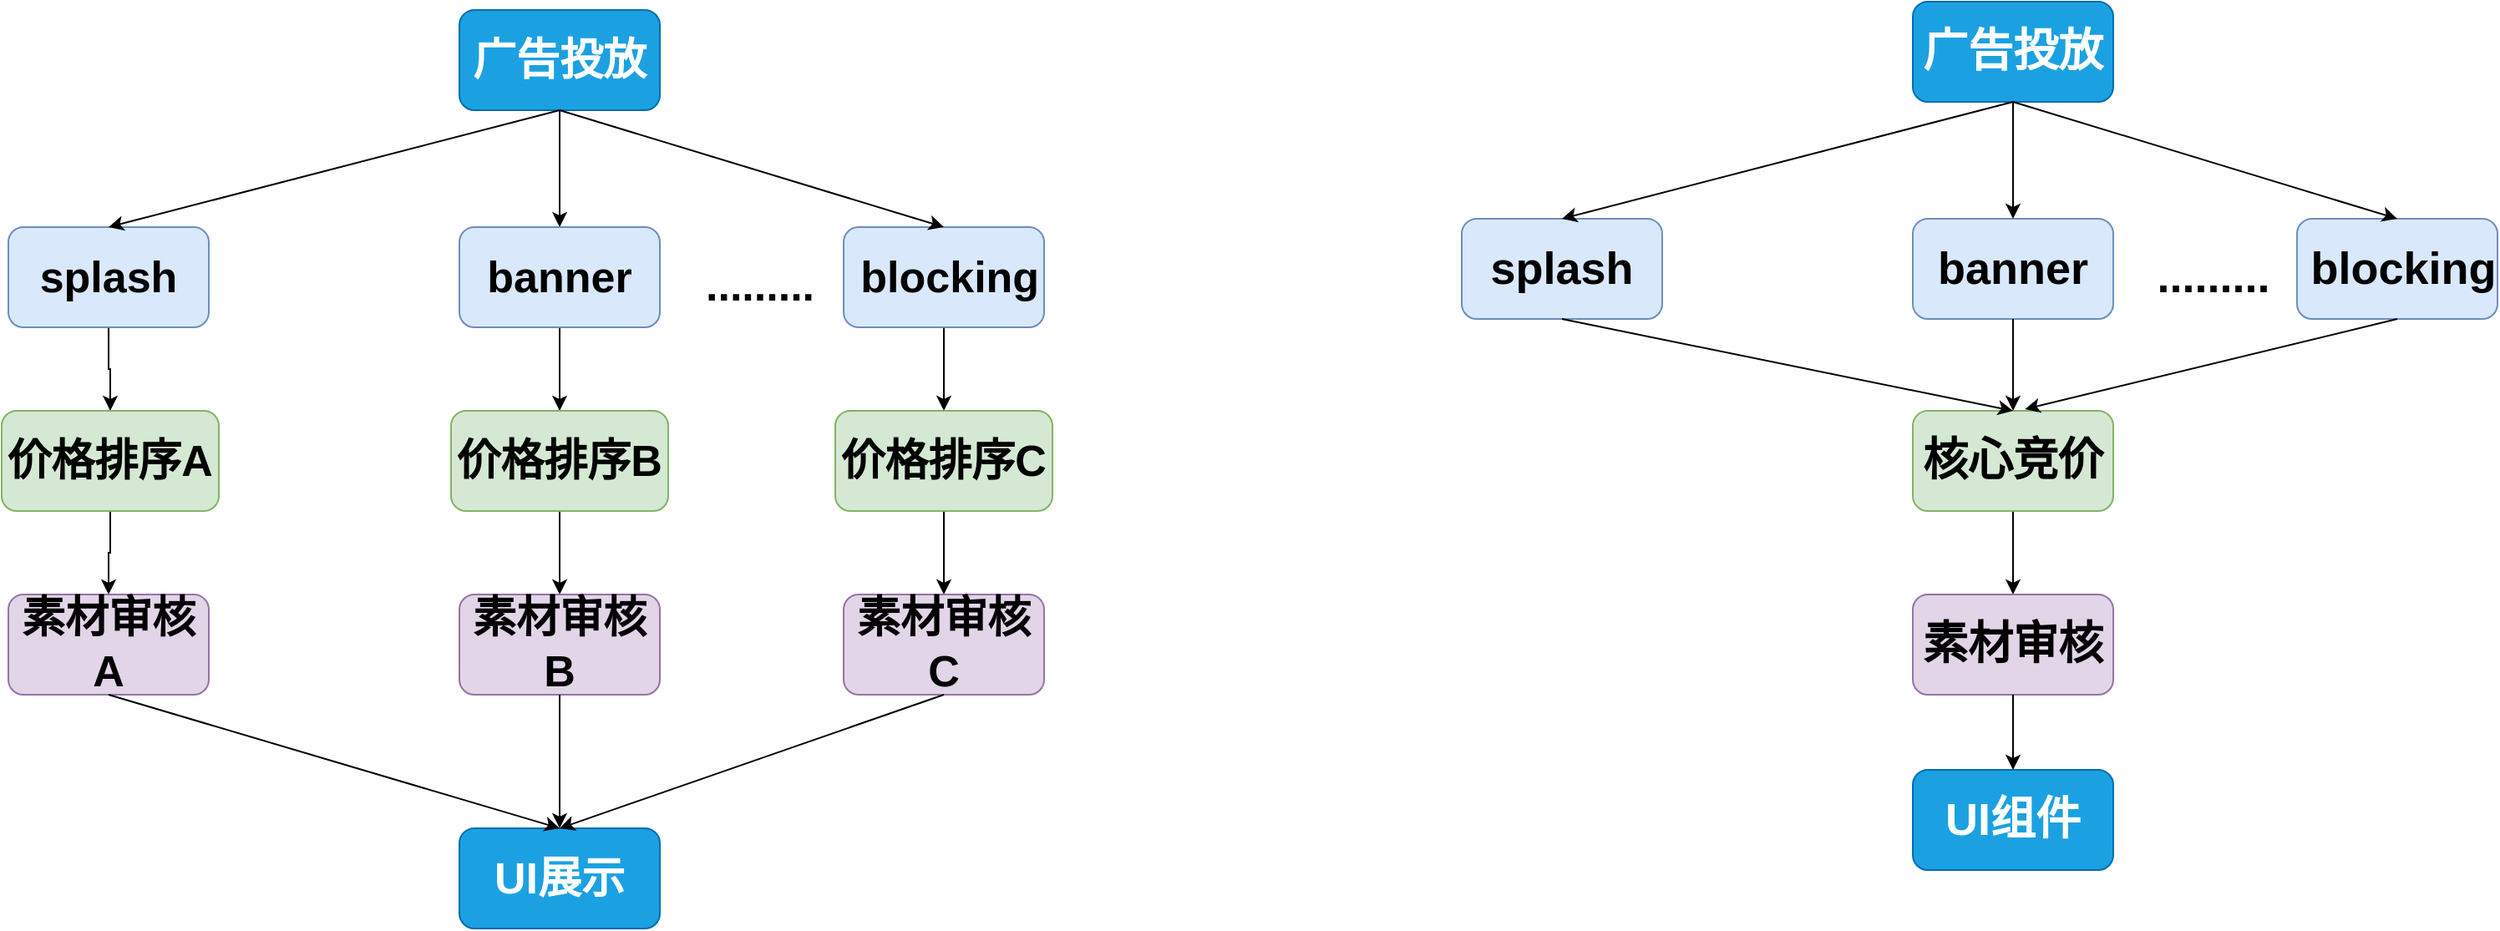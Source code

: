 <mxfile version="24.8.1">
  <diagram name="第 1 页" id="rA3CSkZyIX9aaA3WpsyF">
    <mxGraphModel dx="1822" dy="992" grid="1" gridSize="10" guides="1" tooltips="1" connect="1" arrows="1" fold="1" page="1" pageScale="1" pageWidth="827" pageHeight="1169" math="0" shadow="0">
      <root>
        <mxCell id="0" />
        <mxCell id="1" parent="0" />
        <mxCell id="4Tl61U_cerP0yscG39lJ-1" value="广告投放" style="rounded=1;whiteSpace=wrap;html=1;fillColor=#1ba1e2;fontColor=#ffffff;strokeColor=#006EAF;fontSize=26;fontStyle=1" parent="1" vertex="1">
          <mxGeometry x="340" y="100" width="120" height="60" as="geometry" />
        </mxCell>
        <mxCell id="4Tl61U_cerP0yscG39lJ-16" style="edgeStyle=orthogonalEdgeStyle;rounded=0;orthogonalLoop=1;jettySize=auto;html=1;entryX=0.5;entryY=0;entryDx=0;entryDy=0;fontSize=26;fontStyle=1" parent="1" source="4Tl61U_cerP0yscG39lJ-2" target="4Tl61U_cerP0yscG39lJ-13" edge="1">
          <mxGeometry relative="1" as="geometry" />
        </mxCell>
        <mxCell id="4Tl61U_cerP0yscG39lJ-2" value="splash" style="rounded=1;whiteSpace=wrap;html=1;fillColor=#dae8fc;strokeColor=#6c8ebf;fontSize=26;fontStyle=1" parent="1" vertex="1">
          <mxGeometry x="70" y="230" width="120" height="60" as="geometry" />
        </mxCell>
        <mxCell id="4Tl61U_cerP0yscG39lJ-17" value="" style="edgeStyle=orthogonalEdgeStyle;rounded=0;orthogonalLoop=1;jettySize=auto;html=1;fontSize=26;fontStyle=1" parent="1" source="4Tl61U_cerP0yscG39lJ-4" target="4Tl61U_cerP0yscG39lJ-14" edge="1">
          <mxGeometry relative="1" as="geometry" />
        </mxCell>
        <mxCell id="4Tl61U_cerP0yscG39lJ-4" value="banner" style="rounded=1;whiteSpace=wrap;html=1;fillColor=#dae8fc;strokeColor=#6c8ebf;fontSize=26;fontStyle=1" parent="1" vertex="1">
          <mxGeometry x="340" y="230" width="120" height="60" as="geometry" />
        </mxCell>
        <mxCell id="4Tl61U_cerP0yscG39lJ-18" value="" style="edgeStyle=orthogonalEdgeStyle;rounded=0;orthogonalLoop=1;jettySize=auto;html=1;fontSize=26;fontStyle=1" parent="1" source="4Tl61U_cerP0yscG39lJ-6" target="4Tl61U_cerP0yscG39lJ-15" edge="1">
          <mxGeometry relative="1" as="geometry" />
        </mxCell>
        <mxCell id="4Tl61U_cerP0yscG39lJ-6" value="&amp;nbsp;blocking" style="rounded=1;whiteSpace=wrap;html=1;fillColor=#dae8fc;strokeColor=#6c8ebf;fontSize=26;fontStyle=1" parent="1" vertex="1">
          <mxGeometry x="570" y="230" width="120" height="60" as="geometry" />
        </mxCell>
        <mxCell id="4Tl61U_cerP0yscG39lJ-9" value="" style="endArrow=classic;html=1;rounded=0;exitX=0.5;exitY=1;exitDx=0;exitDy=0;entryX=0.5;entryY=0;entryDx=0;entryDy=0;fontSize=26;fontStyle=1" parent="1" source="4Tl61U_cerP0yscG39lJ-1" target="4Tl61U_cerP0yscG39lJ-2" edge="1">
          <mxGeometry width="50" height="50" relative="1" as="geometry">
            <mxPoint x="260" y="400" as="sourcePoint" />
            <mxPoint x="310" y="350" as="targetPoint" />
          </mxGeometry>
        </mxCell>
        <mxCell id="4Tl61U_cerP0yscG39lJ-10" value="" style="endArrow=classic;html=1;rounded=0;exitX=0.5;exitY=1;exitDx=0;exitDy=0;fontSize=26;fontStyle=1" parent="1" source="4Tl61U_cerP0yscG39lJ-1" target="4Tl61U_cerP0yscG39lJ-4" edge="1">
          <mxGeometry width="50" height="50" relative="1" as="geometry">
            <mxPoint x="270" y="430" as="sourcePoint" />
            <mxPoint x="320" y="380" as="targetPoint" />
          </mxGeometry>
        </mxCell>
        <mxCell id="4Tl61U_cerP0yscG39lJ-11" value="" style="endArrow=classic;html=1;rounded=0;entryX=0.5;entryY=0;entryDx=0;entryDy=0;exitX=0.5;exitY=1;exitDx=0;exitDy=0;fontSize=26;fontStyle=1" parent="1" source="4Tl61U_cerP0yscG39lJ-1" target="4Tl61U_cerP0yscG39lJ-6" edge="1">
          <mxGeometry width="50" height="50" relative="1" as="geometry">
            <mxPoint x="250" y="460" as="sourcePoint" />
            <mxPoint x="300" y="410" as="targetPoint" />
          </mxGeometry>
        </mxCell>
        <mxCell id="4Tl61U_cerP0yscG39lJ-12" value="&lt;font style=&quot;font-size: 26px;&quot;&gt;.........&lt;/font&gt;" style="text;html=1;align=center;verticalAlign=middle;whiteSpace=wrap;rounded=0;fontSize=26;fontStyle=1" parent="1" vertex="1">
          <mxGeometry x="490" y="250" width="60" height="30" as="geometry" />
        </mxCell>
        <mxCell id="4Tl61U_cerP0yscG39lJ-22" value="" style="edgeStyle=orthogonalEdgeStyle;rounded=0;orthogonalLoop=1;jettySize=auto;html=1;fontSize=26;fontStyle=1" parent="1" source="4Tl61U_cerP0yscG39lJ-13" target="4Tl61U_cerP0yscG39lJ-19" edge="1">
          <mxGeometry relative="1" as="geometry" />
        </mxCell>
        <mxCell id="4Tl61U_cerP0yscG39lJ-13" value="价格排序A" style="rounded=1;whiteSpace=wrap;html=1;fillColor=#d5e8d4;strokeColor=#82b366;fontSize=26;fontStyle=1" parent="1" vertex="1">
          <mxGeometry x="66" y="340" width="130" height="60" as="geometry" />
        </mxCell>
        <mxCell id="4Tl61U_cerP0yscG39lJ-23" value="" style="edgeStyle=orthogonalEdgeStyle;rounded=0;orthogonalLoop=1;jettySize=auto;html=1;fontSize=26;fontStyle=1" parent="1" source="4Tl61U_cerP0yscG39lJ-14" target="4Tl61U_cerP0yscG39lJ-20" edge="1">
          <mxGeometry relative="1" as="geometry" />
        </mxCell>
        <mxCell id="4Tl61U_cerP0yscG39lJ-14" value="价格排序B" style="rounded=1;whiteSpace=wrap;html=1;fillColor=#d5e8d4;strokeColor=#82b366;fontSize=26;fontStyle=1" parent="1" vertex="1">
          <mxGeometry x="335" y="340" width="130" height="60" as="geometry" />
        </mxCell>
        <mxCell id="4Tl61U_cerP0yscG39lJ-24" value="" style="edgeStyle=orthogonalEdgeStyle;rounded=0;orthogonalLoop=1;jettySize=auto;html=1;fontSize=26;fontStyle=1" parent="1" source="4Tl61U_cerP0yscG39lJ-15" target="4Tl61U_cerP0yscG39lJ-21" edge="1">
          <mxGeometry relative="1" as="geometry" />
        </mxCell>
        <mxCell id="4Tl61U_cerP0yscG39lJ-15" value="价格排序C" style="rounded=1;whiteSpace=wrap;html=1;fillColor=#d5e8d4;strokeColor=#82b366;fontSize=26;fontStyle=1" parent="1" vertex="1">
          <mxGeometry x="565" y="340" width="130" height="60" as="geometry" />
        </mxCell>
        <mxCell id="4Tl61U_cerP0yscG39lJ-19" value="素材审核A" style="rounded=1;whiteSpace=wrap;html=1;fillColor=#e1d5e7;strokeColor=#9673a6;fontSize=26;fontStyle=1" parent="1" vertex="1">
          <mxGeometry x="70" y="450" width="120" height="60" as="geometry" />
        </mxCell>
        <mxCell id="4Tl61U_cerP0yscG39lJ-20" value="素材审核B" style="rounded=1;whiteSpace=wrap;html=1;fillColor=#e1d5e7;strokeColor=#9673a6;fontSize=26;fontStyle=1" parent="1" vertex="1">
          <mxGeometry x="340" y="450" width="120" height="60" as="geometry" />
        </mxCell>
        <mxCell id="4Tl61U_cerP0yscG39lJ-21" value="素材审核C" style="rounded=1;whiteSpace=wrap;html=1;fillColor=#e1d5e7;strokeColor=#9673a6;fontSize=26;fontStyle=1" parent="1" vertex="1">
          <mxGeometry x="570" y="450" width="120" height="60" as="geometry" />
        </mxCell>
        <mxCell id="4Tl61U_cerP0yscG39lJ-25" value="UI展示" style="rounded=1;whiteSpace=wrap;html=1;fillColor=#1ba1e2;strokeColor=#006EAF;fontColor=#ffffff;fontSize=26;fontStyle=1" parent="1" vertex="1">
          <mxGeometry x="340" y="590" width="120" height="60" as="geometry" />
        </mxCell>
        <mxCell id="4Tl61U_cerP0yscG39lJ-26" value="" style="endArrow=classic;html=1;rounded=0;exitX=0.5;exitY=1;exitDx=0;exitDy=0;entryX=0.5;entryY=0;entryDx=0;entryDy=0;fontSize=26;fontStyle=1" parent="1" source="4Tl61U_cerP0yscG39lJ-19" target="4Tl61U_cerP0yscG39lJ-25" edge="1">
          <mxGeometry width="50" height="50" relative="1" as="geometry">
            <mxPoint x="170" y="660" as="sourcePoint" />
            <mxPoint x="220" y="610" as="targetPoint" />
          </mxGeometry>
        </mxCell>
        <mxCell id="4Tl61U_cerP0yscG39lJ-27" value="" style="endArrow=classic;html=1;rounded=0;exitX=0.5;exitY=1;exitDx=0;exitDy=0;entryX=0.5;entryY=0;entryDx=0;entryDy=0;fontSize=26;fontStyle=1" parent="1" source="4Tl61U_cerP0yscG39lJ-20" target="4Tl61U_cerP0yscG39lJ-25" edge="1">
          <mxGeometry width="50" height="50" relative="1" as="geometry">
            <mxPoint x="180" y="670" as="sourcePoint" />
            <mxPoint x="230" y="620" as="targetPoint" />
          </mxGeometry>
        </mxCell>
        <mxCell id="4Tl61U_cerP0yscG39lJ-28" value="" style="endArrow=classic;html=1;rounded=0;exitX=0.5;exitY=1;exitDx=0;exitDy=0;entryX=0.5;entryY=0;entryDx=0;entryDy=0;fontSize=26;fontStyle=1" parent="1" source="4Tl61U_cerP0yscG39lJ-21" target="4Tl61U_cerP0yscG39lJ-25" edge="1">
          <mxGeometry width="50" height="50" relative="1" as="geometry">
            <mxPoint x="590" y="650" as="sourcePoint" />
            <mxPoint x="640" y="600" as="targetPoint" />
          </mxGeometry>
        </mxCell>
        <mxCell id="4Tl61U_cerP0yscG39lJ-29" value="广告投放" style="rounded=1;whiteSpace=wrap;html=1;fillColor=#1ba1e2;fontColor=#ffffff;strokeColor=#006EAF;fontSize=27;fontStyle=1" parent="1" vertex="1">
          <mxGeometry x="1210" y="95" width="120" height="60" as="geometry" />
        </mxCell>
        <mxCell id="4Tl61U_cerP0yscG39lJ-31" value="splash" style="rounded=1;whiteSpace=wrap;html=1;fillColor=#dae8fc;strokeColor=#6c8ebf;fontSize=27;fontStyle=1" parent="1" vertex="1">
          <mxGeometry x="940" y="225" width="120" height="60" as="geometry" />
        </mxCell>
        <mxCell id="4Tl61U_cerP0yscG39lJ-33" value="banner" style="rounded=1;whiteSpace=wrap;html=1;fillColor=#dae8fc;strokeColor=#6c8ebf;fontSize=27;fontStyle=1" parent="1" vertex="1">
          <mxGeometry x="1210" y="225" width="120" height="60" as="geometry" />
        </mxCell>
        <mxCell id="4Tl61U_cerP0yscG39lJ-35" value="&amp;nbsp;blocking" style="rounded=1;whiteSpace=wrap;html=1;fillColor=#dae8fc;strokeColor=#6c8ebf;fontSize=27;fontStyle=1" parent="1" vertex="1">
          <mxGeometry x="1440" y="225" width="120" height="60" as="geometry" />
        </mxCell>
        <mxCell id="4Tl61U_cerP0yscG39lJ-36" value="" style="endArrow=classic;html=1;rounded=0;exitX=0.5;exitY=1;exitDx=0;exitDy=0;entryX=0.5;entryY=0;entryDx=0;entryDy=0;fontSize=27;fontStyle=1" parent="1" source="4Tl61U_cerP0yscG39lJ-29" target="4Tl61U_cerP0yscG39lJ-31" edge="1">
          <mxGeometry width="50" height="50" relative="1" as="geometry">
            <mxPoint x="1130" y="395" as="sourcePoint" />
            <mxPoint x="1180" y="345" as="targetPoint" />
          </mxGeometry>
        </mxCell>
        <mxCell id="4Tl61U_cerP0yscG39lJ-37" value="" style="endArrow=classic;html=1;rounded=0;exitX=0.5;exitY=1;exitDx=0;exitDy=0;fontSize=27;fontStyle=1" parent="1" source="4Tl61U_cerP0yscG39lJ-29" target="4Tl61U_cerP0yscG39lJ-33" edge="1">
          <mxGeometry width="50" height="50" relative="1" as="geometry">
            <mxPoint x="1140" y="425" as="sourcePoint" />
            <mxPoint x="1190" y="375" as="targetPoint" />
          </mxGeometry>
        </mxCell>
        <mxCell id="4Tl61U_cerP0yscG39lJ-38" value="" style="endArrow=classic;html=1;rounded=0;entryX=0.5;entryY=0;entryDx=0;entryDy=0;exitX=0.5;exitY=1;exitDx=0;exitDy=0;fontSize=27;fontStyle=1" parent="1" source="4Tl61U_cerP0yscG39lJ-29" target="4Tl61U_cerP0yscG39lJ-35" edge="1">
          <mxGeometry width="50" height="50" relative="1" as="geometry">
            <mxPoint x="1120" y="455" as="sourcePoint" />
            <mxPoint x="1170" y="405" as="targetPoint" />
          </mxGeometry>
        </mxCell>
        <mxCell id="4Tl61U_cerP0yscG39lJ-39" value="&lt;font style=&quot;font-size: 27px;&quot;&gt;.........&lt;/font&gt;" style="text;html=1;align=center;verticalAlign=middle;whiteSpace=wrap;rounded=0;fontSize=27;fontStyle=1" parent="1" vertex="1">
          <mxGeometry x="1360" y="245" width="60" height="30" as="geometry" />
        </mxCell>
        <mxCell id="4Tl61U_cerP0yscG39lJ-42" value="" style="edgeStyle=orthogonalEdgeStyle;rounded=0;orthogonalLoop=1;jettySize=auto;html=1;fontSize=27;fontStyle=1" parent="1" source="4Tl61U_cerP0yscG39lJ-43" target="4Tl61U_cerP0yscG39lJ-47" edge="1">
          <mxGeometry relative="1" as="geometry" />
        </mxCell>
        <mxCell id="4Tl61U_cerP0yscG39lJ-43" value="核心竞价" style="rounded=1;whiteSpace=wrap;html=1;fillColor=#d5e8d4;strokeColor=#82b366;fontSize=27;fontStyle=1" parent="1" vertex="1">
          <mxGeometry x="1210" y="340" width="120" height="60" as="geometry" />
        </mxCell>
        <mxCell id="4Tl61U_cerP0yscG39lJ-47" value="素材审核" style="rounded=1;whiteSpace=wrap;html=1;fillColor=#e1d5e7;strokeColor=#9673a6;fontSize=27;fontStyle=1" parent="1" vertex="1">
          <mxGeometry x="1210" y="450" width="120" height="60" as="geometry" />
        </mxCell>
        <mxCell id="4Tl61U_cerP0yscG39lJ-49" value="UI组件" style="rounded=1;whiteSpace=wrap;html=1;fillColor=#1ba1e2;strokeColor=#006EAF;fontColor=#ffffff;fontSize=27;fontStyle=1" parent="1" vertex="1">
          <mxGeometry x="1210" y="555" width="120" height="60" as="geometry" />
        </mxCell>
        <mxCell id="4Tl61U_cerP0yscG39lJ-51" value="" style="endArrow=classic;html=1;rounded=0;exitX=0.5;exitY=1;exitDx=0;exitDy=0;entryX=0.5;entryY=0;entryDx=0;entryDy=0;fontSize=27;fontStyle=1" parent="1" source="4Tl61U_cerP0yscG39lJ-47" target="4Tl61U_cerP0yscG39lJ-49" edge="1">
          <mxGeometry width="50" height="50" relative="1" as="geometry">
            <mxPoint x="1050" y="665" as="sourcePoint" />
            <mxPoint x="1100" y="615" as="targetPoint" />
          </mxGeometry>
        </mxCell>
        <mxCell id="4Tl61U_cerP0yscG39lJ-53" value="" style="endArrow=classic;html=1;rounded=0;exitX=0.5;exitY=1;exitDx=0;exitDy=0;fontSize=27;fontStyle=1" parent="1" source="4Tl61U_cerP0yscG39lJ-31" edge="1">
          <mxGeometry width="50" height="50" relative="1" as="geometry">
            <mxPoint x="1090" y="370" as="sourcePoint" />
            <mxPoint x="1270" y="340" as="targetPoint" />
          </mxGeometry>
        </mxCell>
        <mxCell id="4Tl61U_cerP0yscG39lJ-54" value="" style="endArrow=classic;html=1;rounded=0;exitX=0.5;exitY=1;exitDx=0;exitDy=0;entryX=0.5;entryY=0;entryDx=0;entryDy=0;fontSize=27;fontStyle=1" parent="1" source="4Tl61U_cerP0yscG39lJ-33" target="4Tl61U_cerP0yscG39lJ-43" edge="1">
          <mxGeometry width="50" height="50" relative="1" as="geometry">
            <mxPoint x="1090" y="410" as="sourcePoint" />
            <mxPoint x="1270" y="350" as="targetPoint" />
          </mxGeometry>
        </mxCell>
        <mxCell id="4Tl61U_cerP0yscG39lJ-55" value="" style="endArrow=classic;html=1;rounded=0;exitX=0.5;exitY=1;exitDx=0;exitDy=0;entryX=0.56;entryY=-0.017;entryDx=0;entryDy=0;entryPerimeter=0;fontSize=27;fontStyle=1" parent="1" source="4Tl61U_cerP0yscG39lJ-35" target="4Tl61U_cerP0yscG39lJ-43" edge="1">
          <mxGeometry width="50" height="50" relative="1" as="geometry">
            <mxPoint x="1360" y="395" as="sourcePoint" />
            <mxPoint x="1410" y="345" as="targetPoint" />
          </mxGeometry>
        </mxCell>
      </root>
    </mxGraphModel>
  </diagram>
</mxfile>
